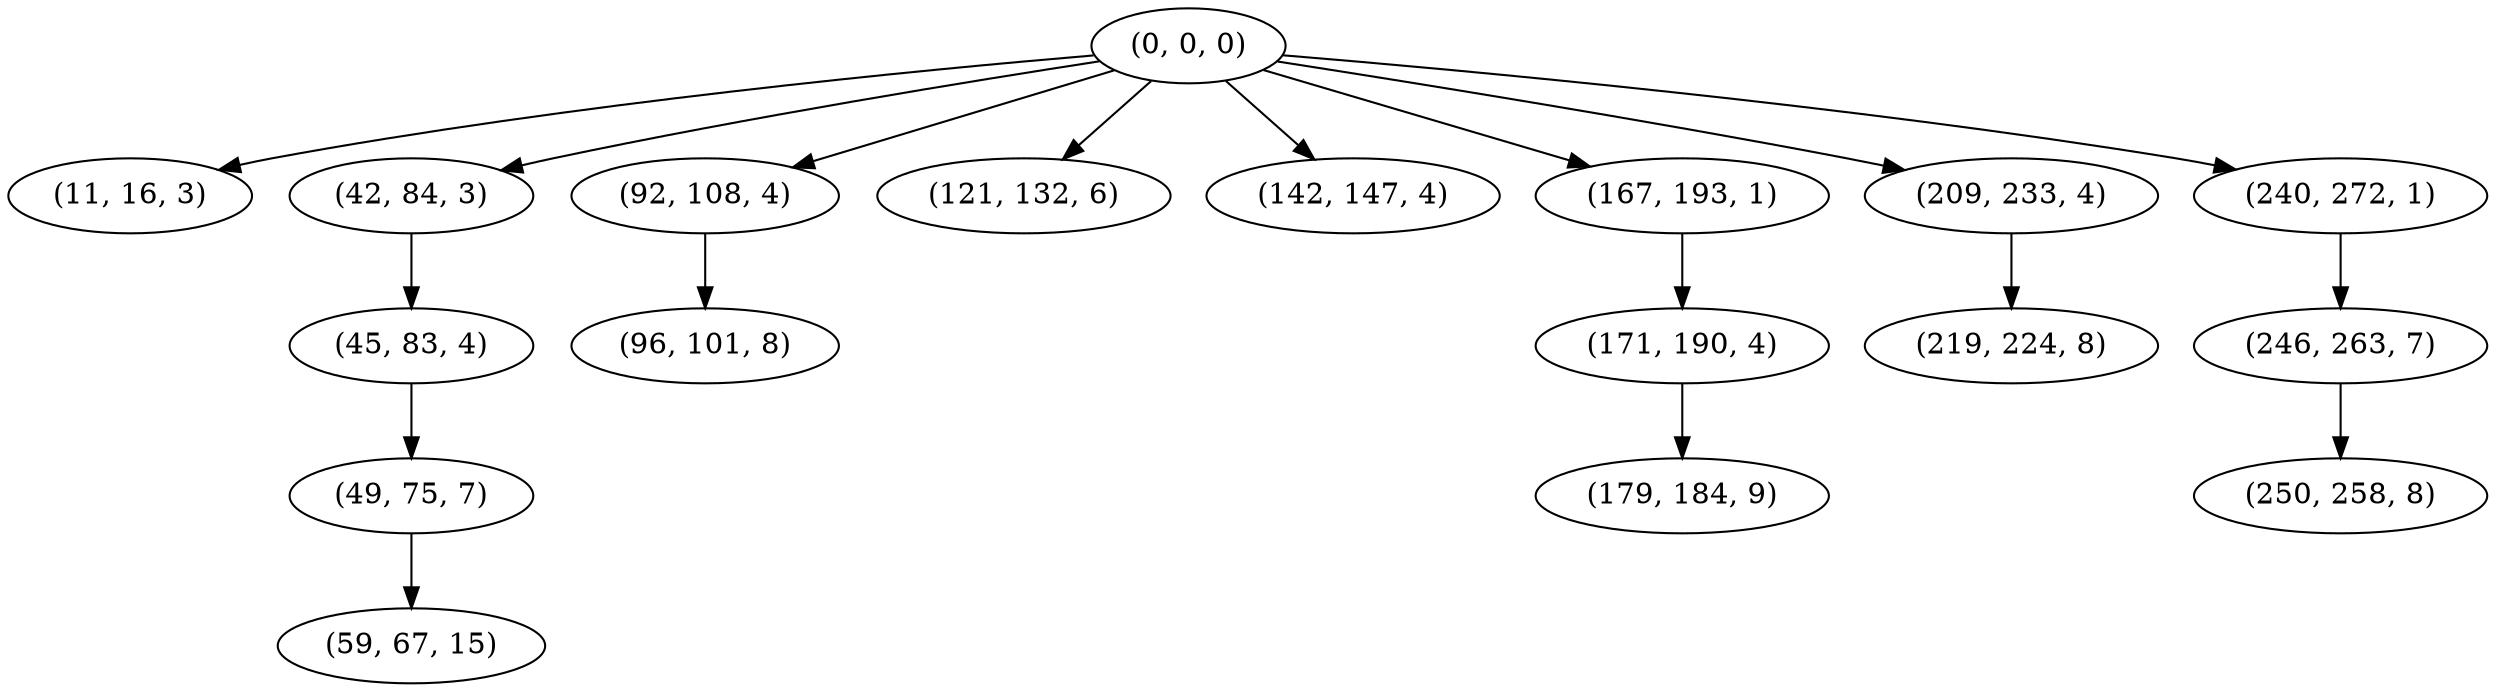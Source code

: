 digraph tree {
    "(0, 0, 0)";
    "(11, 16, 3)";
    "(42, 84, 3)";
    "(45, 83, 4)";
    "(49, 75, 7)";
    "(59, 67, 15)";
    "(92, 108, 4)";
    "(96, 101, 8)";
    "(121, 132, 6)";
    "(142, 147, 4)";
    "(167, 193, 1)";
    "(171, 190, 4)";
    "(179, 184, 9)";
    "(209, 233, 4)";
    "(219, 224, 8)";
    "(240, 272, 1)";
    "(246, 263, 7)";
    "(250, 258, 8)";
    "(0, 0, 0)" -> "(11, 16, 3)";
    "(0, 0, 0)" -> "(42, 84, 3)";
    "(0, 0, 0)" -> "(92, 108, 4)";
    "(0, 0, 0)" -> "(121, 132, 6)";
    "(0, 0, 0)" -> "(142, 147, 4)";
    "(0, 0, 0)" -> "(167, 193, 1)";
    "(0, 0, 0)" -> "(209, 233, 4)";
    "(0, 0, 0)" -> "(240, 272, 1)";
    "(42, 84, 3)" -> "(45, 83, 4)";
    "(45, 83, 4)" -> "(49, 75, 7)";
    "(49, 75, 7)" -> "(59, 67, 15)";
    "(92, 108, 4)" -> "(96, 101, 8)";
    "(167, 193, 1)" -> "(171, 190, 4)";
    "(171, 190, 4)" -> "(179, 184, 9)";
    "(209, 233, 4)" -> "(219, 224, 8)";
    "(240, 272, 1)" -> "(246, 263, 7)";
    "(246, 263, 7)" -> "(250, 258, 8)";
}
